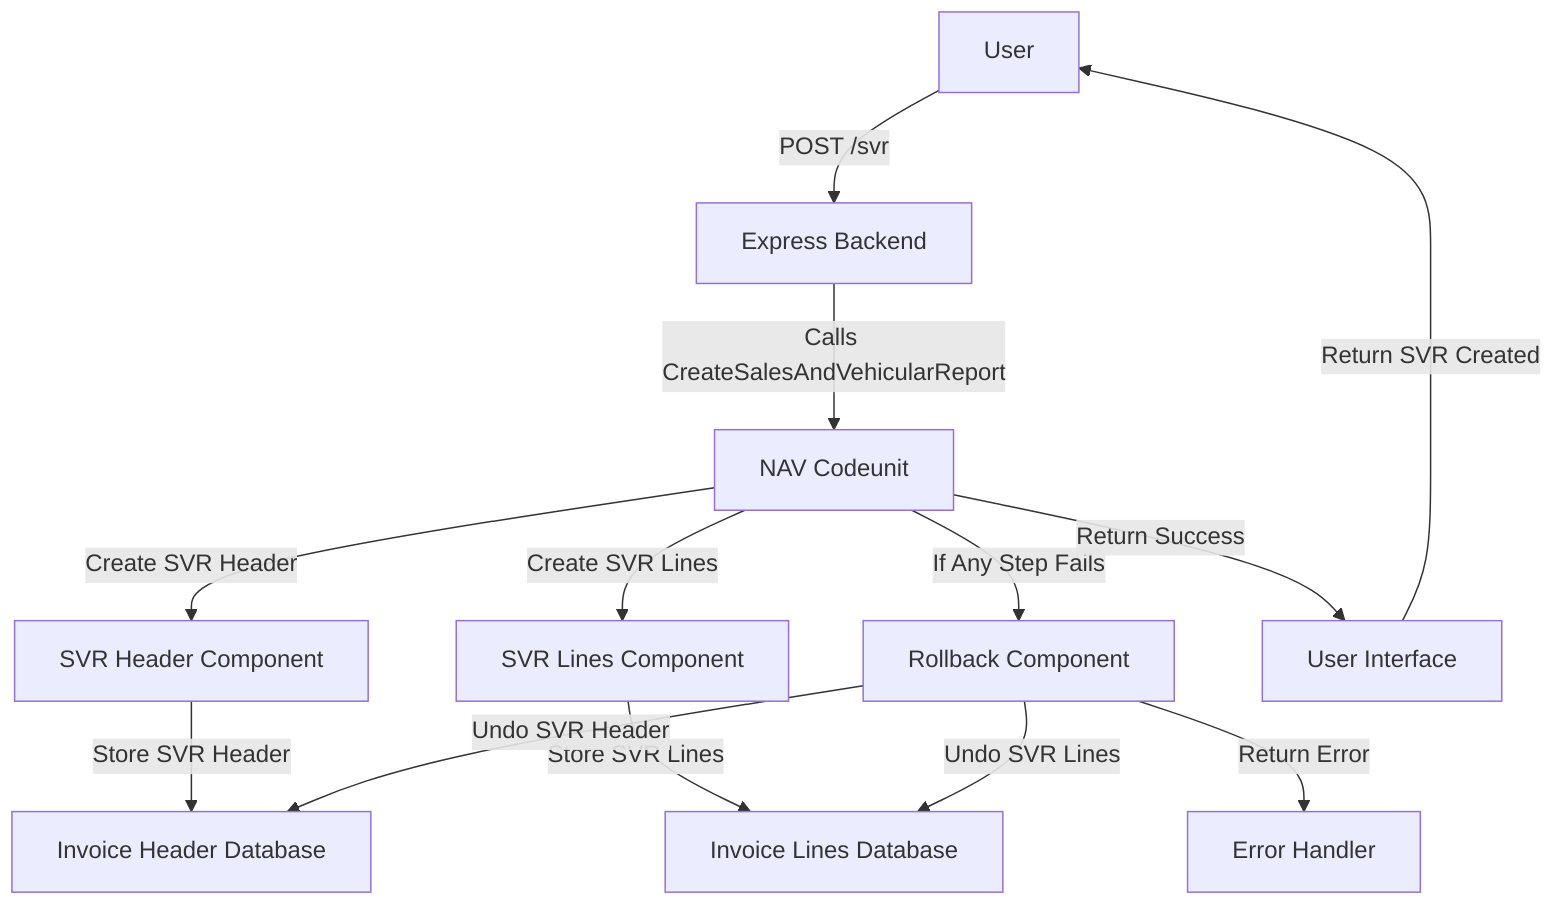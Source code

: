 graph TD;
    User[User] -->|POST /svr| Express[Express Backend]
    Express -->|Calls CreateSalesAndVehicularReport| NAV[NAV Codeunit]
    
    NAV -->|Create SVR Header| Header[SVR Header Component]
    Header -->|Store SVR Header| HeaderDB[Invoice Header Database]
    
    NAV -->|Create SVR Lines| Lines[SVR Lines Component]
    Lines -->|Store SVR Lines| LinesDB[Invoice Lines Database]
    
    NAV -->|If Any Step Fails| Rollback[Rollback Component]
    Rollback -->|Undo SVR Header| HeaderDB
    Rollback -->|Undo SVR Lines| LinesDB
    
    Rollback -->|Return Error| Error[Error Handler]
    NAV -->|Return Success| UI[User Interface]
    UI -->|Return SVR Created| User